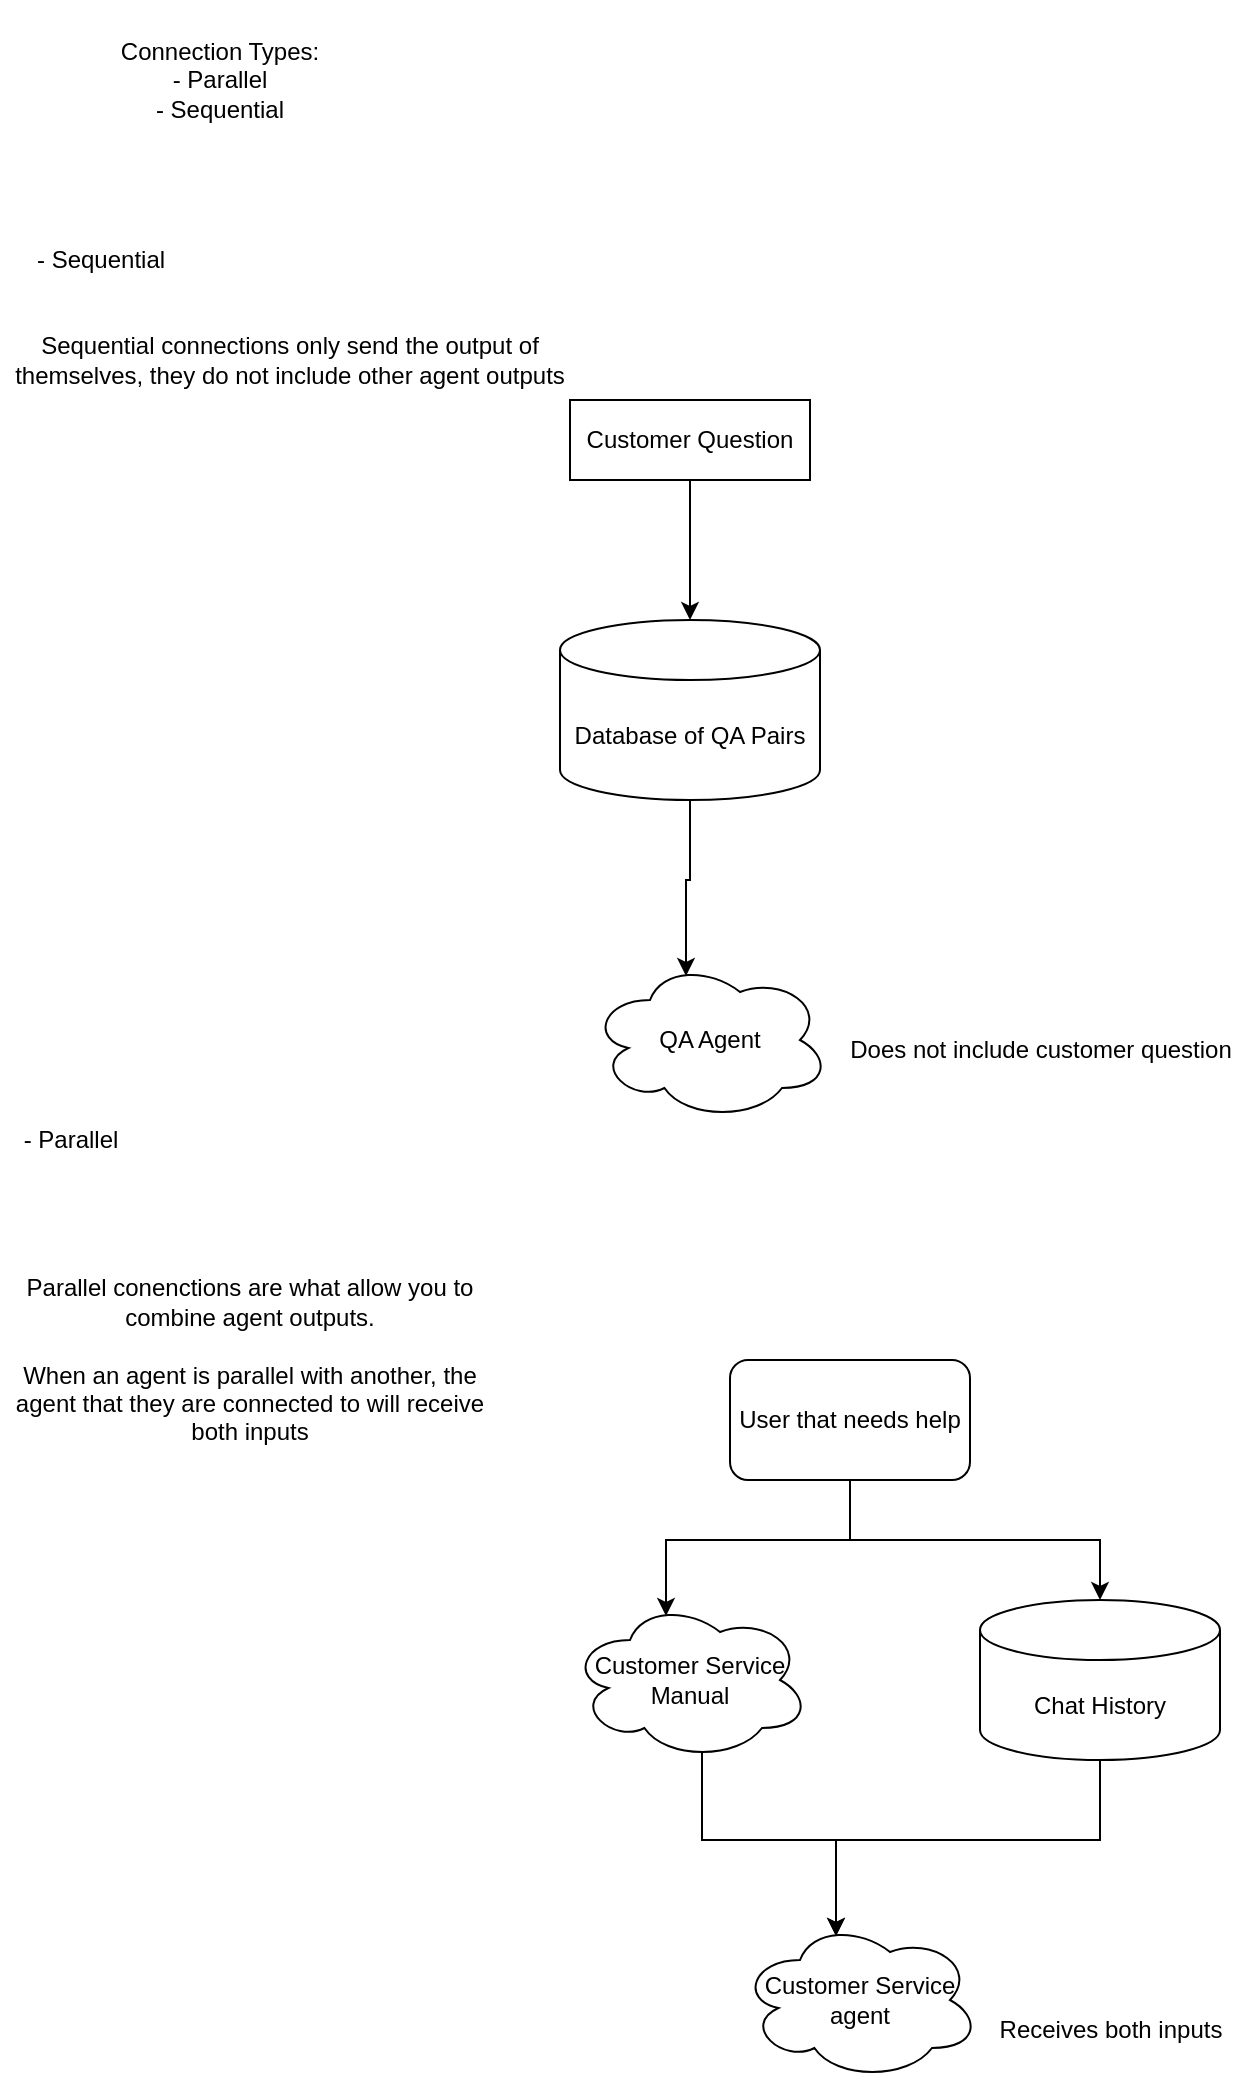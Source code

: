 <mxfile version="21.1.4" type="device">
  <diagram name="Page-1" id="ucR5T-cVw3cc_0S0soX1">
    <mxGraphModel dx="1434" dy="768" grid="1" gridSize="10" guides="1" tooltips="1" connect="1" arrows="1" fold="1" page="1" pageScale="1" pageWidth="850" pageHeight="1100" math="0" shadow="0">
      <root>
        <mxCell id="0" />
        <mxCell id="1" parent="0" />
        <mxCell id="eWM7lgoXgKXME9VX3DD8-1" value="Connection Types:&lt;br&gt;- Parallel&lt;br&gt;- Sequential" style="text;html=1;strokeColor=none;fillColor=none;align=center;verticalAlign=middle;whiteSpace=wrap;rounded=0;" vertex="1" parent="1">
          <mxGeometry x="40" width="210" height="80" as="geometry" />
        </mxCell>
        <mxCell id="eWM7lgoXgKXME9VX3DD8-2" value="- Sequential" style="text;html=1;align=center;verticalAlign=middle;resizable=0;points=[];autosize=1;strokeColor=none;fillColor=none;" vertex="1" parent="1">
          <mxGeometry x="40" y="115" width="90" height="30" as="geometry" />
        </mxCell>
        <mxCell id="eWM7lgoXgKXME9VX3DD8-5" value="Sequential connections only send the output of themselves, they do not include other agent outputs" style="text;html=1;strokeColor=none;fillColor=none;align=center;verticalAlign=middle;whiteSpace=wrap;rounded=0;" vertex="1" parent="1">
          <mxGeometry x="40" y="160" width="280" height="40" as="geometry" />
        </mxCell>
        <mxCell id="eWM7lgoXgKXME9VX3DD8-10" style="edgeStyle=orthogonalEdgeStyle;rounded=0;orthogonalLoop=1;jettySize=auto;html=1;exitX=0.5;exitY=1;exitDx=0;exitDy=0;entryX=0.5;entryY=0;entryDx=0;entryDy=0;entryPerimeter=0;" edge="1" parent="1" source="eWM7lgoXgKXME9VX3DD8-6" target="eWM7lgoXgKXME9VX3DD8-8">
          <mxGeometry relative="1" as="geometry" />
        </mxCell>
        <mxCell id="eWM7lgoXgKXME9VX3DD8-6" value="Customer Question" style="rounded=0;whiteSpace=wrap;html=1;" vertex="1" parent="1">
          <mxGeometry x="320" y="200" width="120" height="40" as="geometry" />
        </mxCell>
        <mxCell id="eWM7lgoXgKXME9VX3DD8-11" style="edgeStyle=orthogonalEdgeStyle;rounded=0;orthogonalLoop=1;jettySize=auto;html=1;exitX=0.5;exitY=1;exitDx=0;exitDy=0;exitPerimeter=0;entryX=0.4;entryY=0.1;entryDx=0;entryDy=0;entryPerimeter=0;" edge="1" parent="1" source="eWM7lgoXgKXME9VX3DD8-8" target="eWM7lgoXgKXME9VX3DD8-9">
          <mxGeometry relative="1" as="geometry" />
        </mxCell>
        <mxCell id="eWM7lgoXgKXME9VX3DD8-8" value="Database of QA Pairs" style="shape=cylinder3;whiteSpace=wrap;html=1;boundedLbl=1;backgroundOutline=1;size=15;" vertex="1" parent="1">
          <mxGeometry x="315" y="310" width="130" height="90" as="geometry" />
        </mxCell>
        <mxCell id="eWM7lgoXgKXME9VX3DD8-9" value="QA Agent" style="ellipse;shape=cloud;whiteSpace=wrap;html=1;" vertex="1" parent="1">
          <mxGeometry x="330" y="480" width="120" height="80" as="geometry" />
        </mxCell>
        <mxCell id="eWM7lgoXgKXME9VX3DD8-12" value="Does not include customer question" style="text;html=1;align=center;verticalAlign=middle;resizable=0;points=[];autosize=1;strokeColor=none;fillColor=none;" vertex="1" parent="1">
          <mxGeometry x="450" y="510" width="210" height="30" as="geometry" />
        </mxCell>
        <mxCell id="eWM7lgoXgKXME9VX3DD8-13" value="- Parallel" style="text;html=1;align=center;verticalAlign=middle;resizable=0;points=[];autosize=1;strokeColor=none;fillColor=none;" vertex="1" parent="1">
          <mxGeometry x="35" y="555" width="70" height="30" as="geometry" />
        </mxCell>
        <mxCell id="eWM7lgoXgKXME9VX3DD8-16" value="Parallel conenctions are what allow you to combine agent outputs.&lt;br&gt;&lt;br&gt;When an agent is parallel with another, the agent that they are connected to will receive both inputs" style="text;html=1;strokeColor=none;fillColor=none;align=center;verticalAlign=middle;whiteSpace=wrap;rounded=0;" vertex="1" parent="1">
          <mxGeometry x="40" y="600" width="240" height="160" as="geometry" />
        </mxCell>
        <mxCell id="eWM7lgoXgKXME9VX3DD8-24" style="edgeStyle=orthogonalEdgeStyle;rounded=0;orthogonalLoop=1;jettySize=auto;html=1;exitX=0.55;exitY=0.95;exitDx=0;exitDy=0;exitPerimeter=0;entryX=0.4;entryY=0.1;entryDx=0;entryDy=0;entryPerimeter=0;" edge="1" parent="1" source="eWM7lgoXgKXME9VX3DD8-17" target="eWM7lgoXgKXME9VX3DD8-23">
          <mxGeometry relative="1" as="geometry" />
        </mxCell>
        <mxCell id="eWM7lgoXgKXME9VX3DD8-17" value="Customer Service Manual" style="ellipse;shape=cloud;whiteSpace=wrap;html=1;" vertex="1" parent="1">
          <mxGeometry x="320" y="800" width="120" height="80" as="geometry" />
        </mxCell>
        <mxCell id="eWM7lgoXgKXME9VX3DD8-25" style="edgeStyle=orthogonalEdgeStyle;rounded=0;orthogonalLoop=1;jettySize=auto;html=1;exitX=0.5;exitY=1;exitDx=0;exitDy=0;exitPerimeter=0;entryX=0.4;entryY=0.1;entryDx=0;entryDy=0;entryPerimeter=0;" edge="1" parent="1" source="eWM7lgoXgKXME9VX3DD8-18" target="eWM7lgoXgKXME9VX3DD8-23">
          <mxGeometry relative="1" as="geometry" />
        </mxCell>
        <mxCell id="eWM7lgoXgKXME9VX3DD8-18" value="Chat History" style="shape=cylinder3;whiteSpace=wrap;html=1;boundedLbl=1;backgroundOutline=1;size=15;" vertex="1" parent="1">
          <mxGeometry x="525" y="800" width="120" height="80" as="geometry" />
        </mxCell>
        <mxCell id="eWM7lgoXgKXME9VX3DD8-21" style="edgeStyle=orthogonalEdgeStyle;rounded=0;orthogonalLoop=1;jettySize=auto;html=1;exitX=0.5;exitY=1;exitDx=0;exitDy=0;entryX=0.4;entryY=0.1;entryDx=0;entryDy=0;entryPerimeter=0;" edge="1" parent="1" source="eWM7lgoXgKXME9VX3DD8-20" target="eWM7lgoXgKXME9VX3DD8-17">
          <mxGeometry relative="1" as="geometry" />
        </mxCell>
        <mxCell id="eWM7lgoXgKXME9VX3DD8-22" style="edgeStyle=orthogonalEdgeStyle;rounded=0;orthogonalLoop=1;jettySize=auto;html=1;exitX=0.5;exitY=1;exitDx=0;exitDy=0;entryX=0.5;entryY=0;entryDx=0;entryDy=0;entryPerimeter=0;" edge="1" parent="1" source="eWM7lgoXgKXME9VX3DD8-20" target="eWM7lgoXgKXME9VX3DD8-18">
          <mxGeometry relative="1" as="geometry" />
        </mxCell>
        <mxCell id="eWM7lgoXgKXME9VX3DD8-20" value="User that needs help" style="rounded=1;whiteSpace=wrap;html=1;" vertex="1" parent="1">
          <mxGeometry x="400" y="680" width="120" height="60" as="geometry" />
        </mxCell>
        <mxCell id="eWM7lgoXgKXME9VX3DD8-23" value="Customer Service agent" style="ellipse;shape=cloud;whiteSpace=wrap;html=1;" vertex="1" parent="1">
          <mxGeometry x="405" y="960" width="120" height="80" as="geometry" />
        </mxCell>
        <mxCell id="eWM7lgoXgKXME9VX3DD8-26" value="Receives both inputs" style="text;html=1;align=center;verticalAlign=middle;resizable=0;points=[];autosize=1;strokeColor=none;fillColor=none;" vertex="1" parent="1">
          <mxGeometry x="525" y="1000" width="130" height="30" as="geometry" />
        </mxCell>
      </root>
    </mxGraphModel>
  </diagram>
</mxfile>

